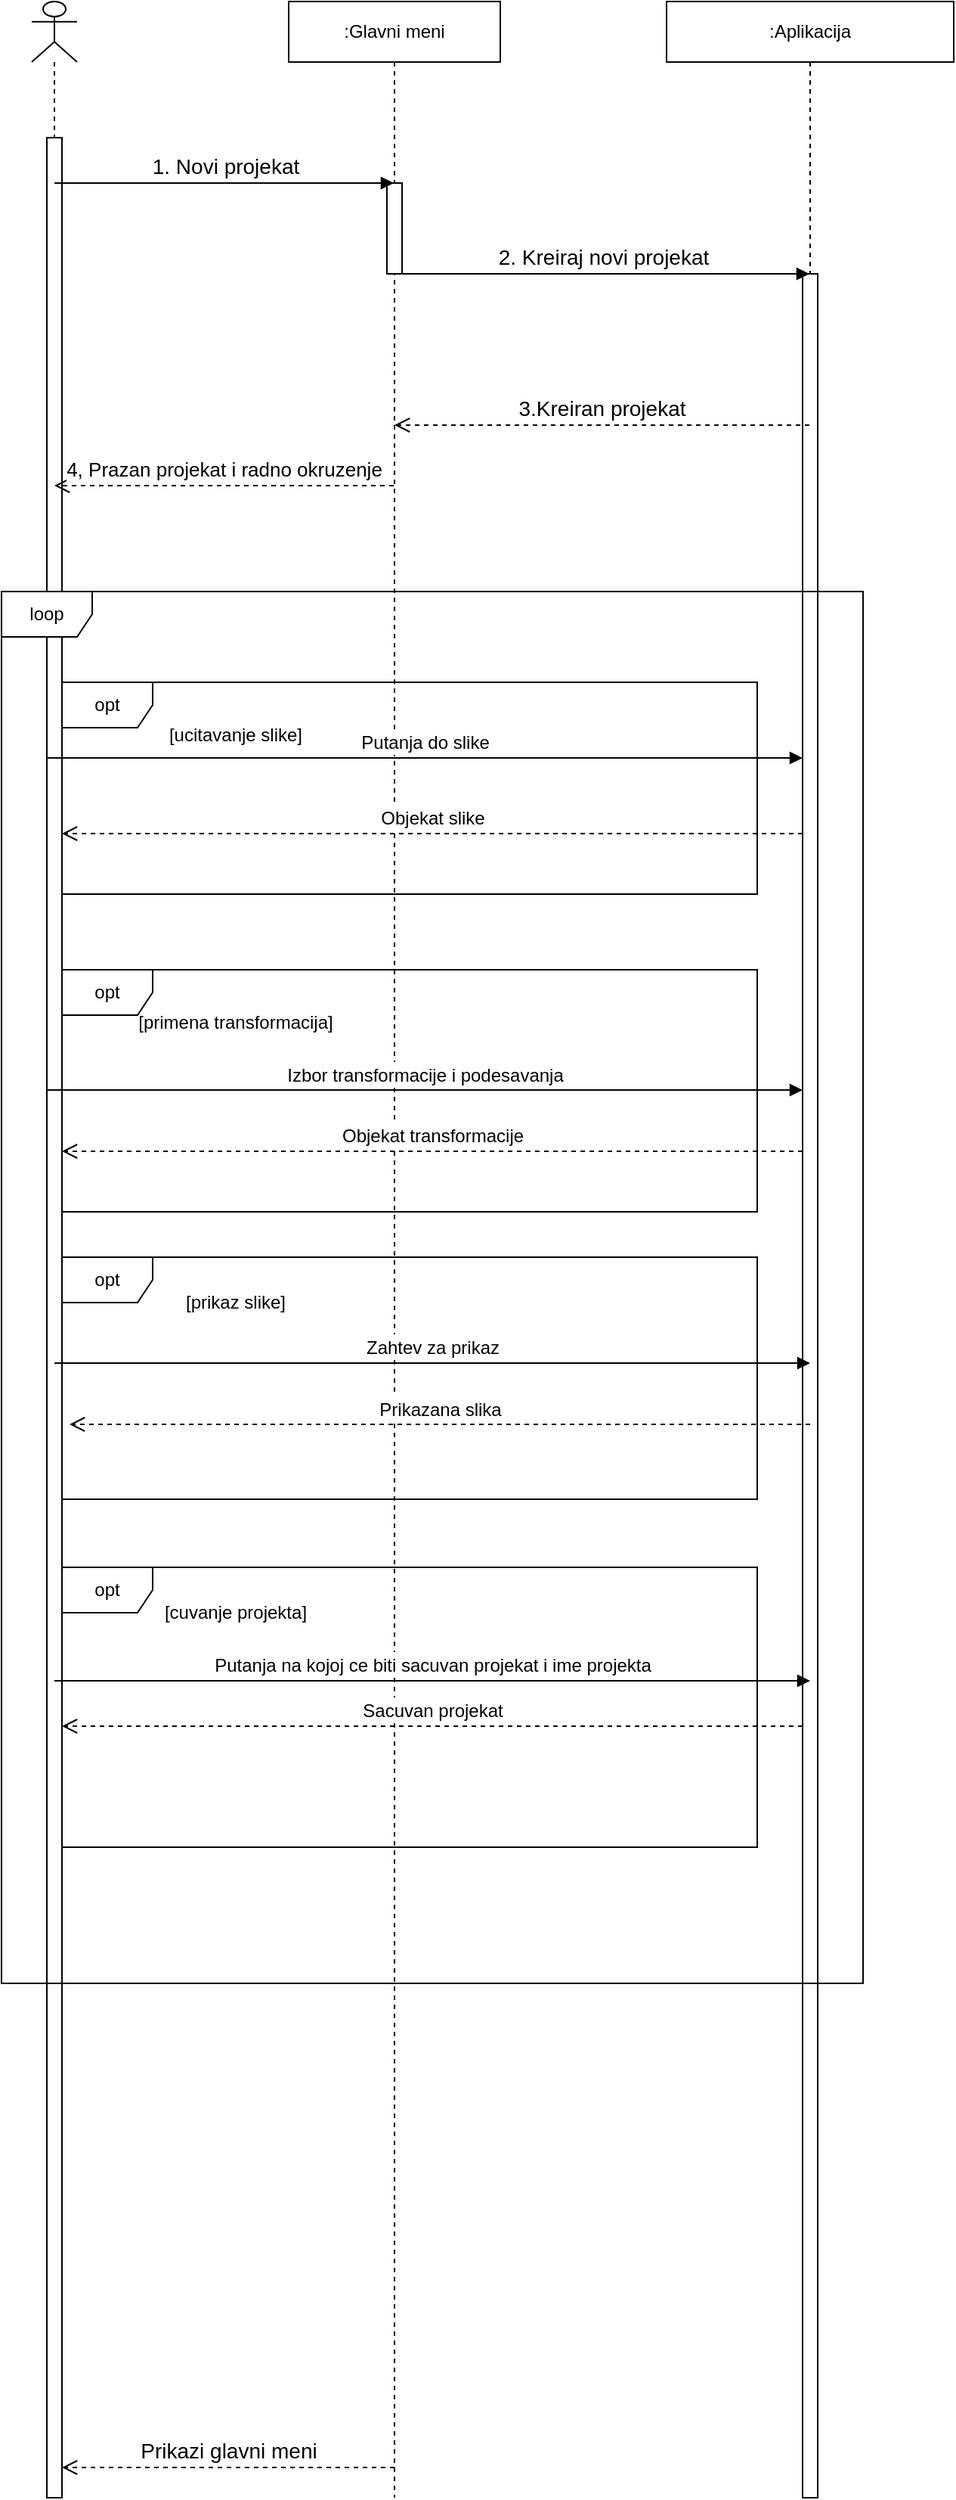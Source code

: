 <mxfile version="20.6.0" type="device"><diagram id="V88De6i08uS_7mDAv8-L" name="Page-1"><mxGraphModel dx="1029" dy="718" grid="1" gridSize="10" guides="1" tooltips="1" connect="1" arrows="1" fold="1" page="1" pageScale="1" pageWidth="850" pageHeight="1100" math="0" shadow="0"><root><mxCell id="0"/><mxCell id="1" parent="0"/><mxCell id="0umNCWaKVVZ1fgX2nVkF-2" value="" style="shape=umlLifeline;participant=umlActor;perimeter=lifelinePerimeter;whiteSpace=wrap;html=1;container=1;collapsible=0;recursiveResize=0;verticalAlign=top;spacingTop=36;outlineConnect=0;" parent="1" vertex="1"><mxGeometry x="100" y="10" width="30" height="1650" as="geometry"/></mxCell><mxCell id="0umNCWaKVVZ1fgX2nVkF-5" value="" style="html=1;points=[];perimeter=orthogonalPerimeter;" parent="0umNCWaKVVZ1fgX2nVkF-2" vertex="1"><mxGeometry x="10" y="90" width="10" height="1560" as="geometry"/></mxCell><mxCell id="0umNCWaKVVZ1fgX2nVkF-3" value=":Glavni meni" style="shape=umlLifeline;perimeter=lifelinePerimeter;whiteSpace=wrap;html=1;container=1;collapsible=0;recursiveResize=0;outlineConnect=0;" parent="1" vertex="1"><mxGeometry x="270" y="10" width="140" height="1650" as="geometry"/></mxCell><mxCell id="0umNCWaKVVZ1fgX2nVkF-8" value="" style="html=1;points=[];perimeter=orthogonalPerimeter;" parent="0umNCWaKVVZ1fgX2nVkF-3" vertex="1"><mxGeometry x="65" y="120" width="10" height="60" as="geometry"/></mxCell><mxCell id="Wynanb6LQHKCnXvEUUva-13" value="Prikazi glavni meni" style="html=1;verticalAlign=bottom;endArrow=open;dashed=1;endSize=8;rounded=0;fontSize=14;" parent="0umNCWaKVVZ1fgX2nVkF-3" edge="1"><mxGeometry relative="1" as="geometry"><mxPoint x="70" y="1630" as="sourcePoint"/><mxPoint x="-150" y="1630" as="targetPoint"/></mxGeometry></mxCell><mxCell id="0umNCWaKVVZ1fgX2nVkF-4" value="1. Novi projekat" style="html=1;verticalAlign=bottom;endArrow=block;rounded=0;fontSize=14;" parent="1" source="0umNCWaKVVZ1fgX2nVkF-2" target="0umNCWaKVVZ1fgX2nVkF-3" edge="1"><mxGeometry width="80" relative="1" as="geometry"><mxPoint x="380" y="410" as="sourcePoint"/><mxPoint x="540" y="450" as="targetPoint"/><Array as="points"><mxPoint x="190" y="130"/></Array></mxGeometry></mxCell><mxCell id="0umNCWaKVVZ1fgX2nVkF-6" value=":Aplikacija&lt;br&gt;" style="shape=umlLifeline;perimeter=lifelinePerimeter;whiteSpace=wrap;html=1;container=1;collapsible=0;recursiveResize=0;outlineConnect=0;" parent="1" vertex="1"><mxGeometry x="520" y="10" width="190" height="1650" as="geometry"/></mxCell><mxCell id="0umNCWaKVVZ1fgX2nVkF-18" value="" style="html=1;points=[];perimeter=orthogonalPerimeter;fontSize=12;" parent="0umNCWaKVVZ1fgX2nVkF-6" vertex="1"><mxGeometry x="90" y="180" width="10" height="1470" as="geometry"/></mxCell><mxCell id="0umNCWaKVVZ1fgX2nVkF-7" value="2. Kreiraj novi projekat" style="html=1;verticalAlign=bottom;endArrow=block;rounded=0;fontSize=14;" parent="1" source="0umNCWaKVVZ1fgX2nVkF-3" target="0umNCWaKVVZ1fgX2nVkF-6" edge="1"><mxGeometry width="80" relative="1" as="geometry"><mxPoint x="380" y="390" as="sourcePoint"/><mxPoint x="460" y="390" as="targetPoint"/><Array as="points"><mxPoint x="340" y="190"/></Array></mxGeometry></mxCell><mxCell id="0umNCWaKVVZ1fgX2nVkF-15" value="&lt;font style=&quot;font-size: 13px;&quot;&gt;4, Prazan projekat i radno okruzenje&lt;/font&gt;" style="html=1;verticalAlign=bottom;endArrow=open;dashed=1;endSize=8;rounded=0;fontSize=12;" parent="1" source="0umNCWaKVVZ1fgX2nVkF-3" target="0umNCWaKVVZ1fgX2nVkF-2" edge="1"><mxGeometry relative="1" as="geometry"><mxPoint x="290" y="360" as="sourcePoint"/><mxPoint x="380" y="380" as="targetPoint"/><Array as="points"><mxPoint x="300" y="330"/></Array></mxGeometry></mxCell><mxCell id="0umNCWaKVVZ1fgX2nVkF-16" value="3.Kreiran projekat" style="html=1;verticalAlign=bottom;endArrow=open;dashed=1;endSize=8;rounded=0;fontSize=14;" parent="1" source="0umNCWaKVVZ1fgX2nVkF-6" target="0umNCWaKVVZ1fgX2nVkF-3" edge="1"><mxGeometry relative="1" as="geometry"><mxPoint x="515.5" y="340" as="sourcePoint"/><mxPoint x="310" y="340" as="targetPoint"/><Array as="points"><mxPoint x="430" y="290"/></Array></mxGeometry></mxCell><mxCell id="0umNCWaKVVZ1fgX2nVkF-19" value="loop" style="shape=umlFrame;whiteSpace=wrap;html=1;fontSize=12;" parent="1" vertex="1"><mxGeometry x="80" y="400" width="570" height="920" as="geometry"/></mxCell><mxCell id="0umNCWaKVVZ1fgX2nVkF-20" value="opt&lt;br&gt;" style="shape=umlFrame;whiteSpace=wrap;html=1;fontSize=12;" parent="1" vertex="1"><mxGeometry x="120" y="460" width="460" height="140" as="geometry"/></mxCell><mxCell id="0umNCWaKVVZ1fgX2nVkF-21" value="[ucitavanje slike]&lt;br&gt;" style="text;html=1;strokeColor=none;fillColor=none;align=center;verticalAlign=middle;whiteSpace=wrap;rounded=0;fontSize=12;" parent="1" vertex="1"><mxGeometry x="180" y="480" width="110" height="30" as="geometry"/></mxCell><mxCell id="0umNCWaKVVZ1fgX2nVkF-22" value="opt&lt;br&gt;" style="shape=umlFrame;whiteSpace=wrap;html=1;fontSize=12;" parent="1" vertex="1"><mxGeometry x="120" y="650" width="460" height="160" as="geometry"/></mxCell><mxCell id="0umNCWaKVVZ1fgX2nVkF-23" value="[primena transformacija]" style="text;html=1;strokeColor=none;fillColor=none;align=center;verticalAlign=middle;whiteSpace=wrap;rounded=0;fontSize=12;" parent="1" vertex="1"><mxGeometry x="160" y="670" width="150" height="30" as="geometry"/></mxCell><mxCell id="0umNCWaKVVZ1fgX2nVkF-25" value="opt&lt;br&gt;" style="shape=umlFrame;whiteSpace=wrap;html=1;fontSize=12;" parent="1" vertex="1"><mxGeometry x="120" y="840" width="460" height="160" as="geometry"/></mxCell><mxCell id="0umNCWaKVVZ1fgX2nVkF-26" value="[prikaz slike]" style="text;html=1;strokeColor=none;fillColor=none;align=center;verticalAlign=middle;whiteSpace=wrap;rounded=0;fontSize=12;" parent="1" vertex="1"><mxGeometry x="160" y="855" width="150" height="30" as="geometry"/></mxCell><mxCell id="0umNCWaKVVZ1fgX2nVkF-27" value="opt&lt;br&gt;" style="shape=umlFrame;whiteSpace=wrap;html=1;fontSize=12;" parent="1" vertex="1"><mxGeometry x="120" y="1045" width="460" height="185" as="geometry"/></mxCell><mxCell id="0umNCWaKVVZ1fgX2nVkF-28" value="[cuvanje projekta]" style="text;html=1;strokeColor=none;fillColor=none;align=center;verticalAlign=middle;whiteSpace=wrap;rounded=0;fontSize=12;" parent="1" vertex="1"><mxGeometry x="160" y="1060" width="150" height="30" as="geometry"/></mxCell><mxCell id="Wynanb6LQHKCnXvEUUva-1" value="&lt;font style=&quot;font-size: 12px;&quot;&gt;Putanja do slike&lt;br&gt;&lt;/font&gt;" style="html=1;verticalAlign=bottom;endArrow=block;rounded=0;fontSize=14;" parent="1" edge="1"><mxGeometry width="80" relative="1" as="geometry"><mxPoint x="110" y="510" as="sourcePoint"/><mxPoint x="610" y="510" as="targetPoint"/><Array as="points"><mxPoint x="110.5" y="510"/><mxPoint x="610" y="510"/></Array></mxGeometry></mxCell><mxCell id="Wynanb6LQHKCnXvEUUva-2" value="&lt;font style=&quot;font-size: 12px;&quot;&gt;Objekat transformacije&lt;/font&gt;" style="html=1;verticalAlign=bottom;endArrow=open;dashed=1;endSize=8;rounded=0;fontSize=14;" parent="1" edge="1"><mxGeometry relative="1" as="geometry"><mxPoint x="610" y="770" as="sourcePoint"/><mxPoint x="120" y="770" as="targetPoint"/><Array as="points"><mxPoint x="440" y="770"/></Array></mxGeometry></mxCell><mxCell id="Wynanb6LQHKCnXvEUUva-3" value="&lt;font style=&quot;font-size: 12px;&quot;&gt;Izbor transformacije i podesavanja&lt;br&gt;&lt;/font&gt;" style="html=1;verticalAlign=bottom;endArrow=block;rounded=0;fontSize=14;" parent="1" edge="1"><mxGeometry width="80" relative="1" as="geometry"><mxPoint x="110" y="729.5" as="sourcePoint"/><mxPoint x="610" y="729.5" as="targetPoint"/><Array as="points"><mxPoint x="110.5" y="729.5"/><mxPoint x="610" y="729.5"/></Array></mxGeometry></mxCell><mxCell id="Wynanb6LQHKCnXvEUUva-4" value="&lt;font style=&quot;font-size: 12px;&quot;&gt;Objekat slike&lt;/font&gt;" style="html=1;verticalAlign=bottom;endArrow=open;dashed=1;endSize=8;rounded=0;fontSize=14;" parent="1" edge="1"><mxGeometry relative="1" as="geometry"><mxPoint x="610" y="560" as="sourcePoint"/><mxPoint x="120" y="560" as="targetPoint"/><Array as="points"><mxPoint x="450" y="560"/></Array></mxGeometry></mxCell><mxCell id="Wynanb6LQHKCnXvEUUva-9" value="&lt;font style=&quot;font-size: 12px;&quot;&gt;Prikazana slika&lt;/font&gt;" style="html=1;verticalAlign=bottom;endArrow=open;dashed=1;endSize=8;rounded=0;fontSize=14;" parent="1" edge="1"><mxGeometry relative="1" as="geometry"><mxPoint x="615" y="950.5" as="sourcePoint"/><mxPoint x="125" y="950.5" as="targetPoint"/><Array as="points"><mxPoint x="445" y="950.5"/></Array></mxGeometry></mxCell><mxCell id="Wynanb6LQHKCnXvEUUva-10" value="&lt;font style=&quot;font-size: 12px;&quot;&gt;Zahtev za prikaz&lt;br&gt;&lt;/font&gt;" style="html=1;verticalAlign=bottom;endArrow=block;rounded=0;fontSize=14;" parent="1" edge="1"><mxGeometry width="80" relative="1" as="geometry"><mxPoint x="115" y="910" as="sourcePoint"/><mxPoint x="615" y="910" as="targetPoint"/><Array as="points"><mxPoint x="115.5" y="910"/><mxPoint x="615" y="910"/></Array></mxGeometry></mxCell><mxCell id="Wynanb6LQHKCnXvEUUva-17" value="&lt;span style=&quot;font-size: 12px;&quot;&gt;Sacuvan projekat&lt;/span&gt;" style="html=1;verticalAlign=bottom;endArrow=open;dashed=1;endSize=8;rounded=0;fontSize=14;" parent="1" edge="1"><mxGeometry relative="1" as="geometry"><mxPoint x="610" y="1150" as="sourcePoint"/><mxPoint x="120" y="1150" as="targetPoint"/><Array as="points"><mxPoint x="440" y="1150"/></Array></mxGeometry></mxCell><mxCell id="Wynanb6LQHKCnXvEUUva-18" value="&lt;font style=&quot;font-size: 12px;&quot;&gt;Putanja na kojoj ce biti sacuvan projekat i ime projekta&lt;br&gt;&lt;/font&gt;" style="html=1;verticalAlign=bottom;endArrow=block;rounded=0;fontSize=14;" parent="1" edge="1"><mxGeometry width="80" relative="1" as="geometry"><mxPoint x="115" y="1120" as="sourcePoint"/><mxPoint x="615" y="1120" as="targetPoint"/><Array as="points"><mxPoint x="115.5" y="1120"/><mxPoint x="615" y="1120"/></Array></mxGeometry></mxCell></root></mxGraphModel></diagram></mxfile>